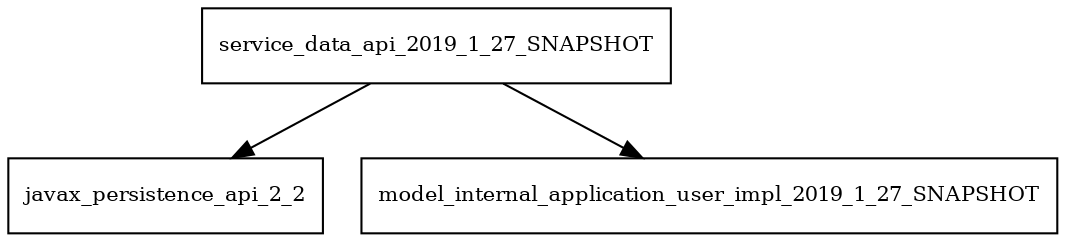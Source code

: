 digraph service_data_api_2019_1_27_SNAPSHOT_dependencies {
  node [shape = box, fontsize=10.0];
  service_data_api_2019_1_27_SNAPSHOT -> javax_persistence_api_2_2;
  service_data_api_2019_1_27_SNAPSHOT -> model_internal_application_user_impl_2019_1_27_SNAPSHOT;
}

